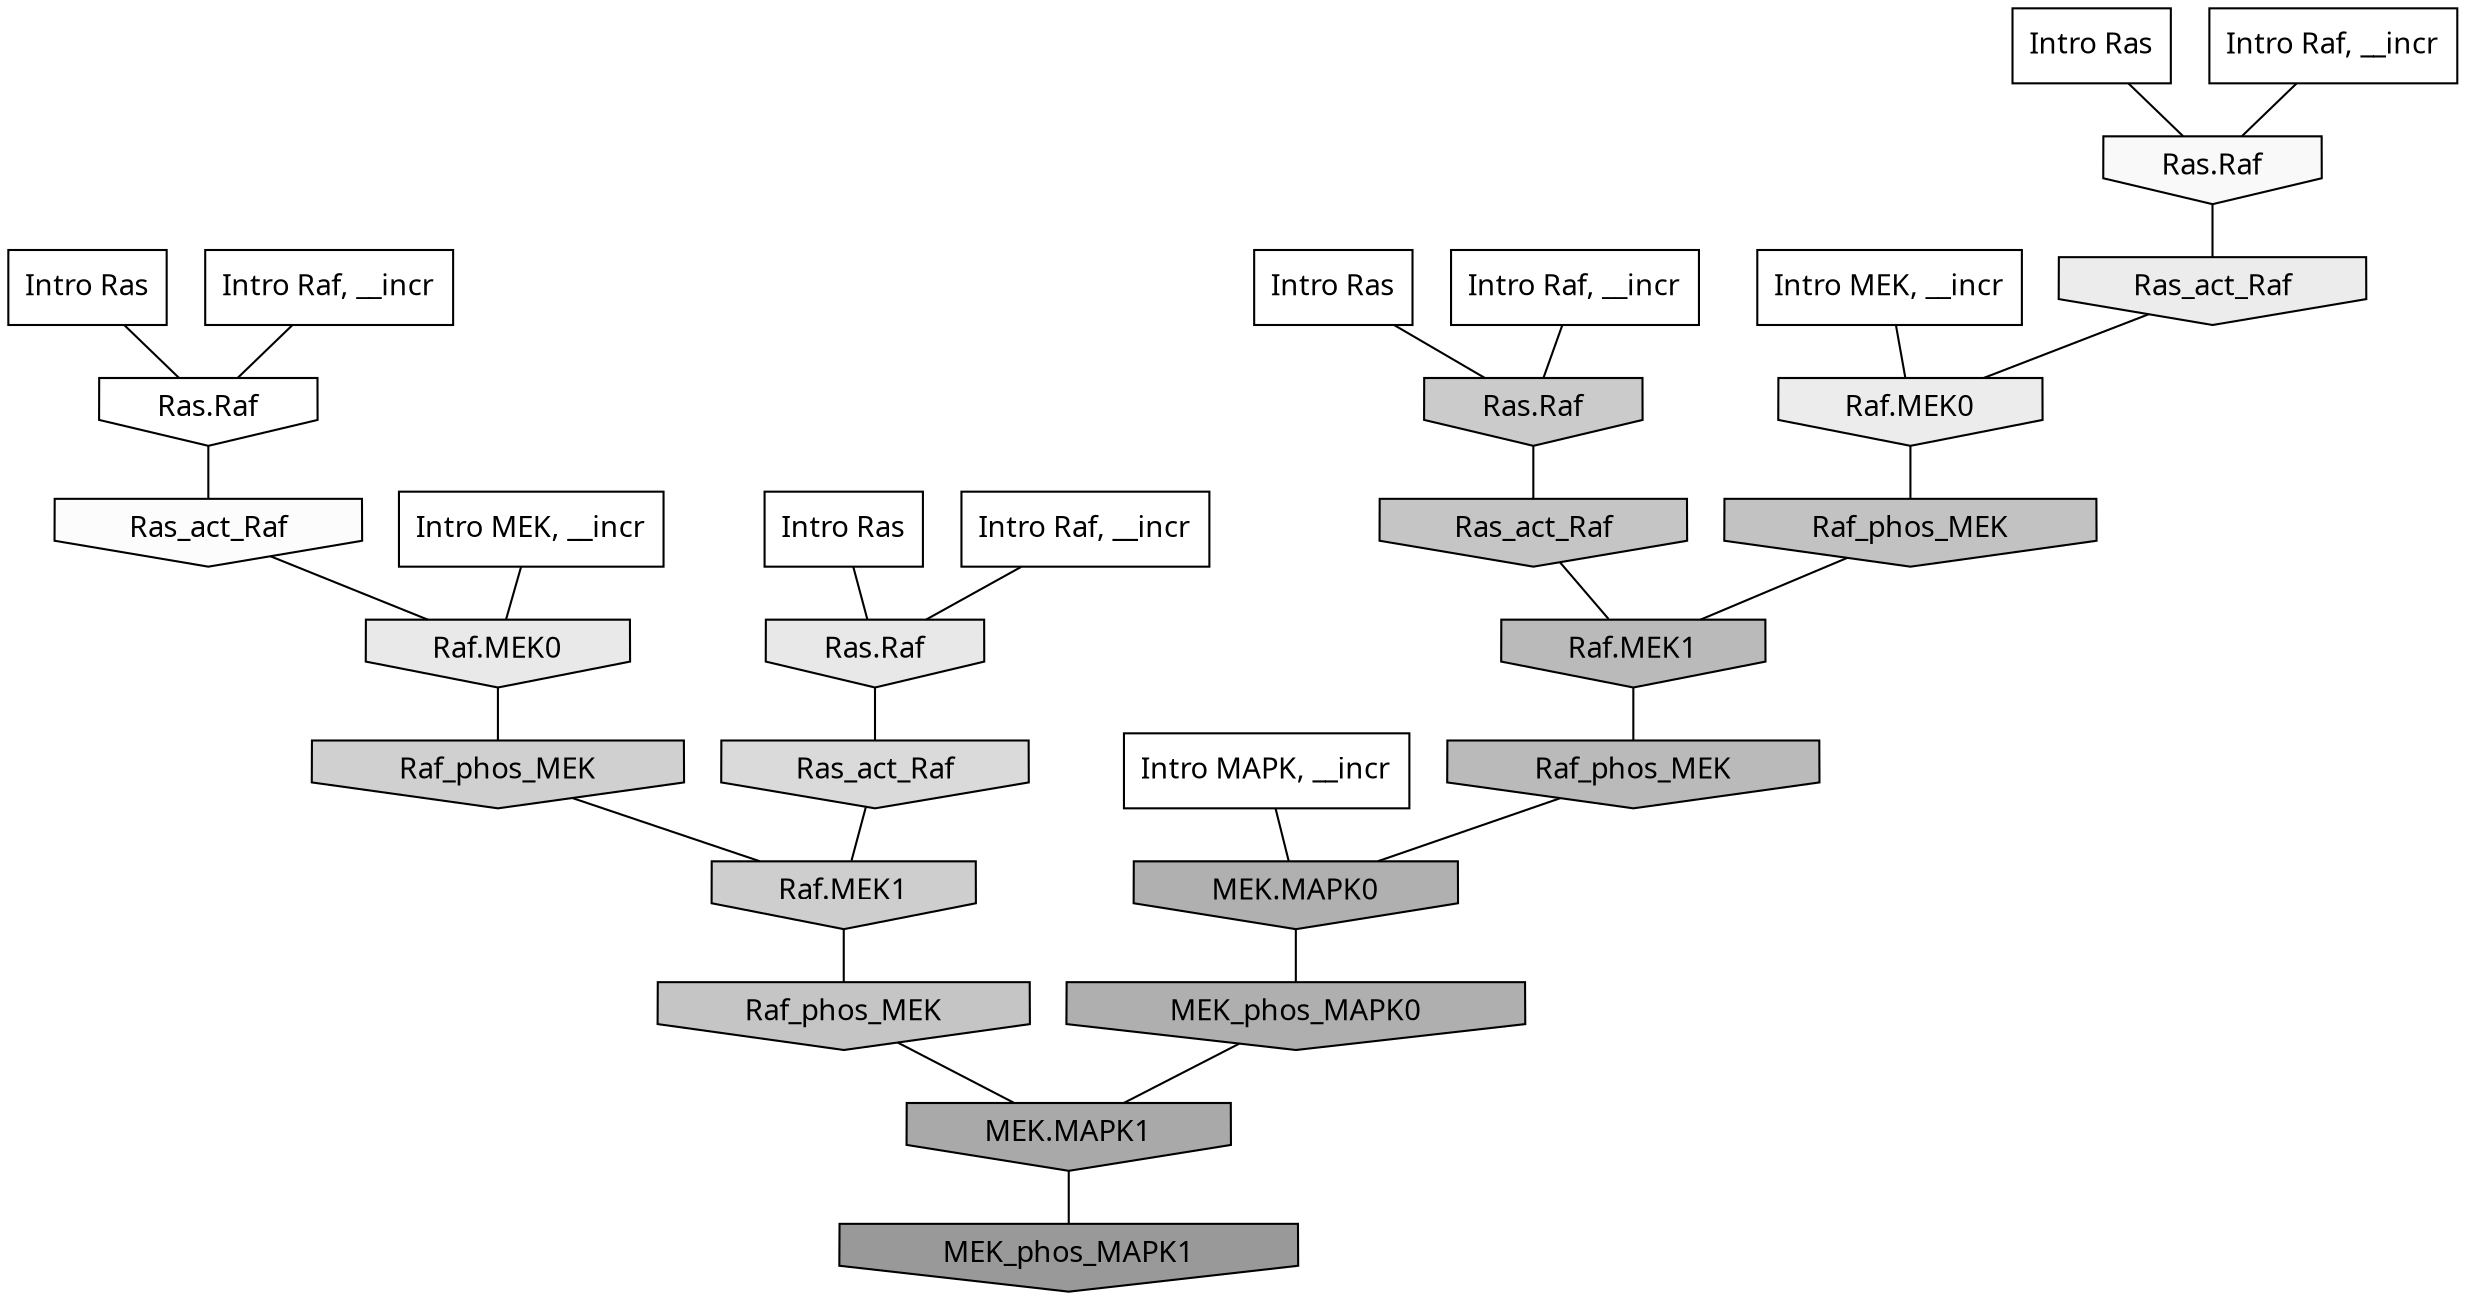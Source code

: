digraph G{
  rankdir="TB";
  ranksep=0.30;
  node [fontname="CMU Serif"];
  edge [fontname="CMU Serif"];
  
  21 [label="Intro Ras", shape=rectangle, style=filled, fillcolor="0.000 0.000 1.000"]
  
  43 [label="Intro Ras", shape=rectangle, style=filled, fillcolor="0.000 0.000 1.000"]
  
  86 [label="Intro Ras", shape=rectangle, style=filled, fillcolor="0.000 0.000 1.000"]
  
  94 [label="Intro Ras", shape=rectangle, style=filled, fillcolor="0.000 0.000 1.000"]
  
  346 [label="Intro Raf, __incr", shape=rectangle, style=filled, fillcolor="0.000 0.000 1.000"]
  
  635 [label="Intro Raf, __incr", shape=rectangle, style=filled, fillcolor="0.000 0.000 1.000"]
  
  802 [label="Intro Raf, __incr", shape=rectangle, style=filled, fillcolor="0.000 0.000 1.000"]
  
  1049 [label="Intro Raf, __incr", shape=rectangle, style=filled, fillcolor="0.000 0.000 1.000"]
  
  1455 [label="Intro MEK, __incr", shape=rectangle, style=filled, fillcolor="0.000 0.000 1.000"]
  
  2070 [label="Intro MEK, __incr", shape=rectangle, style=filled, fillcolor="0.000 0.000 1.000"]
  
  2948 [label="Intro MAPK, __incr", shape=rectangle, style=filled, fillcolor="0.000 0.000 1.000"]
  
  3295 [label="Ras.Raf", shape=invhouse, style=filled, fillcolor="0.000 0.000 1.000"]
  
  3392 [label="Ras_act_Raf", shape=invhouse, style=filled, fillcolor="0.000 0.000 0.988"]
  
  3482 [label="Ras.Raf", shape=invhouse, style=filled, fillcolor="0.000 0.000 0.974"]
  
  4057 [label="Ras_act_Raf", shape=invhouse, style=filled, fillcolor="0.000 0.000 0.925"]
  
  4059 [label="Raf.MEK0", shape=invhouse, style=filled, fillcolor="0.000 0.000 0.925"]
  
  4252 [label="Raf.MEK0", shape=invhouse, style=filled, fillcolor="0.000 0.000 0.913"]
  
  4316 [label="Ras.Raf", shape=invhouse, style=filled, fillcolor="0.000 0.000 0.907"]
  
  5265 [label="Ras_act_Raf", shape=invhouse, style=filled, fillcolor="0.000 0.000 0.852"]
  
  5976 [label="Raf_phos_MEK", shape=invhouse, style=filled, fillcolor="0.000 0.000 0.816"]
  
  6154 [label="Raf.MEK1", shape=invhouse, style=filled, fillcolor="0.000 0.000 0.807"]
  
  6431 [label="Ras.Raf", shape=invhouse, style=filled, fillcolor="0.000 0.000 0.795"]
  
  7107 [label="Raf_phos_MEK", shape=invhouse, style=filled, fillcolor="0.000 0.000 0.771"]
  
  7149 [label="Ras_act_Raf", shape=invhouse, style=filled, fillcolor="0.000 0.000 0.770"]
  
  7452 [label="Raf_phos_MEK", shape=invhouse, style=filled, fillcolor="0.000 0.000 0.761"]
  
  8505 [label="Raf.MEK1", shape=invhouse, style=filled, fillcolor="0.000 0.000 0.730"]
  
  8599 [label="Raf_phos_MEK", shape=invhouse, style=filled, fillcolor="0.000 0.000 0.728"]
  
  10259 [label="MEK.MAPK0", shape=invhouse, style=filled, fillcolor="0.000 0.000 0.689"]
  
  10520 [label="MEK_phos_MAPK0", shape=invhouse, style=filled, fillcolor="0.000 0.000 0.684"]
  
  11704 [label="MEK.MAPK1", shape=invhouse, style=filled, fillcolor="0.000 0.000 0.663"]
  
  15884 [label="MEK_phos_MAPK1", shape=invhouse, style=filled, fillcolor="0.000 0.000 0.600"]
  
  
  11704 -> 15884 [dir=none, color="0.000 0.000 0.000"] 
  10520 -> 11704 [dir=none, color="0.000 0.000 0.000"] 
  10259 -> 10520 [dir=none, color="0.000 0.000 0.000"] 
  8599 -> 10259 [dir=none, color="0.000 0.000 0.000"] 
  8505 -> 8599 [dir=none, color="0.000 0.000 0.000"] 
  7452 -> 8505 [dir=none, color="0.000 0.000 0.000"] 
  7149 -> 8505 [dir=none, color="0.000 0.000 0.000"] 
  7107 -> 11704 [dir=none, color="0.000 0.000 0.000"] 
  6431 -> 7149 [dir=none, color="0.000 0.000 0.000"] 
  6154 -> 7107 [dir=none, color="0.000 0.000 0.000"] 
  5976 -> 6154 [dir=none, color="0.000 0.000 0.000"] 
  5265 -> 6154 [dir=none, color="0.000 0.000 0.000"] 
  4316 -> 5265 [dir=none, color="0.000 0.000 0.000"] 
  4252 -> 5976 [dir=none, color="0.000 0.000 0.000"] 
  4059 -> 7452 [dir=none, color="0.000 0.000 0.000"] 
  4057 -> 4059 [dir=none, color="0.000 0.000 0.000"] 
  3482 -> 4057 [dir=none, color="0.000 0.000 0.000"] 
  3392 -> 4252 [dir=none, color="0.000 0.000 0.000"] 
  3295 -> 3392 [dir=none, color="0.000 0.000 0.000"] 
  2948 -> 10259 [dir=none, color="0.000 0.000 0.000"] 
  2070 -> 4059 [dir=none, color="0.000 0.000 0.000"] 
  1455 -> 4252 [dir=none, color="0.000 0.000 0.000"] 
  1049 -> 3295 [dir=none, color="0.000 0.000 0.000"] 
  802 -> 3482 [dir=none, color="0.000 0.000 0.000"] 
  635 -> 6431 [dir=none, color="0.000 0.000 0.000"] 
  346 -> 4316 [dir=none, color="0.000 0.000 0.000"] 
  94 -> 3482 [dir=none, color="0.000 0.000 0.000"] 
  86 -> 4316 [dir=none, color="0.000 0.000 0.000"] 
  43 -> 6431 [dir=none, color="0.000 0.000 0.000"] 
  21 -> 3295 [dir=none, color="0.000 0.000 0.000"] 
  
  }
